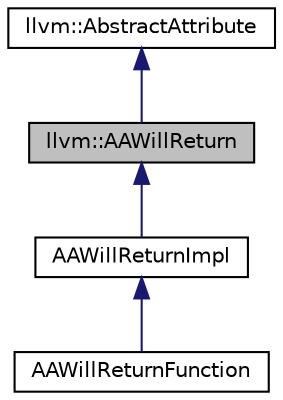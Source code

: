 digraph "llvm::AAWillReturn"
{
 // LATEX_PDF_SIZE
  bgcolor="transparent";
  edge [fontname="Helvetica",fontsize="10",labelfontname="Helvetica",labelfontsize="10"];
  node [fontname="Helvetica",fontsize="10",shape="box"];
  Node1 [label="llvm::AAWillReturn",height=0.2,width=0.4,color="black", fillcolor="grey75", style="filled", fontcolor="black",tooltip="An abstract attribute for willreturn."];
  Node2 -> Node1 [dir="back",color="midnightblue",fontsize="10",style="solid",fontname="Helvetica"];
  Node2 [label="llvm::AbstractAttribute",height=0.2,width=0.4,color="black",URL="$structllvm_1_1AbstractAttribute.html",tooltip="Base struct for all \"concrete attribute\" deductions."];
  Node1 -> Node3 [dir="back",color="midnightblue",fontsize="10",style="solid",fontname="Helvetica"];
  Node3 [label="AAWillReturnImpl",height=0.2,width=0.4,color="black",URL="$structAAWillReturnImpl.html",tooltip="---------------------— Will-Return Attributes -------------------------—"];
  Node3 -> Node4 [dir="back",color="midnightblue",fontsize="10",style="solid",fontname="Helvetica"];
  Node4 [label="AAWillReturnFunction",height=0.2,width=0.4,color="black",URL="$structAAWillReturnFunction.html",tooltip=" "];
}
